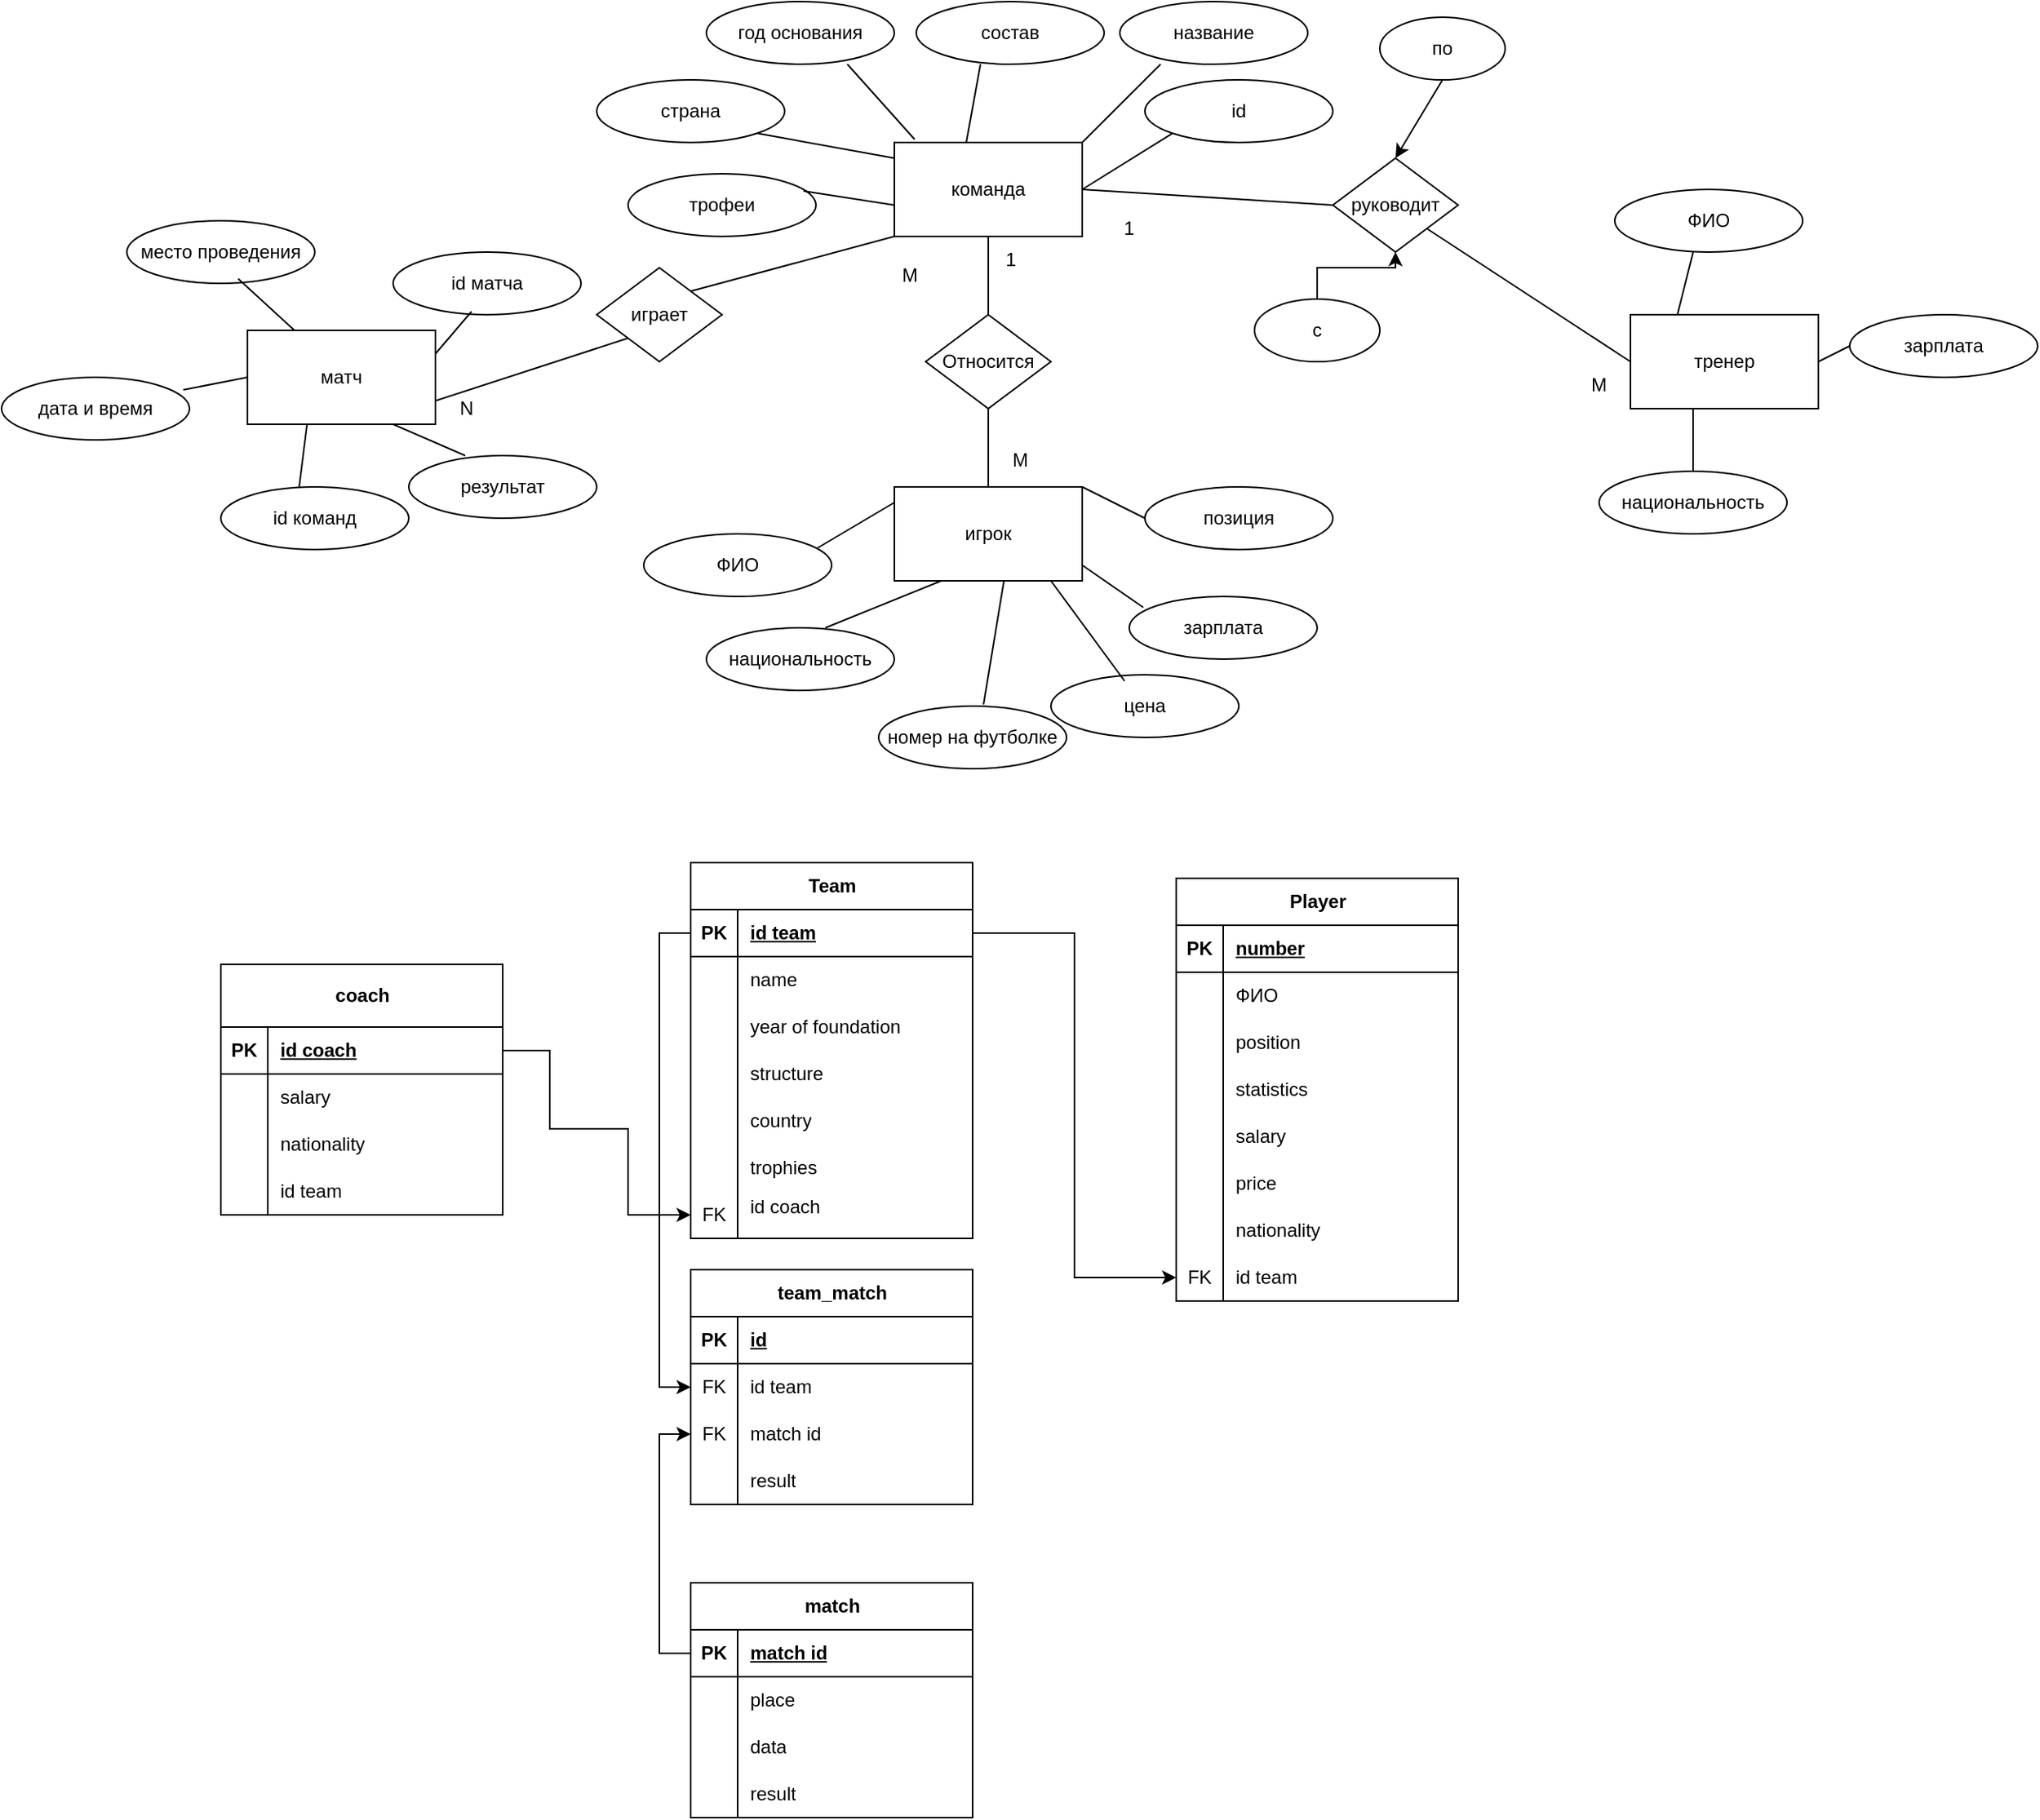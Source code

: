 <mxfile version="28.2.5">
  <diagram name="Страница — 1" id="RpcU45R3sa7CpbI4KHVt">
    <mxGraphModel dx="2550" dy="995" grid="1" gridSize="10" guides="1" tooltips="1" connect="1" arrows="1" fold="1" page="1" pageScale="1" pageWidth="827" pageHeight="1169" math="0" shadow="0">
      <root>
        <mxCell id="0" />
        <mxCell id="1" parent="0" />
        <mxCell id="_udomX1yUHnwnR1fSbX4-1" value="команда" style="rounded=0;whiteSpace=wrap;html=1;" vertex="1" parent="1">
          <mxGeometry x="-170" y="270" width="120" height="60" as="geometry" />
        </mxCell>
        <mxCell id="_udomX1yUHnwnR1fSbX4-2" value="игрок" style="rounded=0;whiteSpace=wrap;html=1;" vertex="1" parent="1">
          <mxGeometry x="-170" y="490" width="120" height="60" as="geometry" />
        </mxCell>
        <mxCell id="_udomX1yUHnwnR1fSbX4-3" value="тренер" style="rounded=0;whiteSpace=wrap;html=1;" vertex="1" parent="1">
          <mxGeometry x="300" y="380" width="120" height="60" as="geometry" />
        </mxCell>
        <mxCell id="_udomX1yUHnwnR1fSbX4-4" value="год основания" style="ellipse;whiteSpace=wrap;html=1;" vertex="1" parent="1">
          <mxGeometry x="-290" y="180" width="120" height="40" as="geometry" />
        </mxCell>
        <mxCell id="_udomX1yUHnwnR1fSbX4-5" value="состав" style="ellipse;whiteSpace=wrap;html=1;" vertex="1" parent="1">
          <mxGeometry x="-156" y="180" width="120" height="40" as="geometry" />
        </mxCell>
        <mxCell id="_udomX1yUHnwnR1fSbX4-6" value="страна" style="ellipse;whiteSpace=wrap;html=1;" vertex="1" parent="1">
          <mxGeometry x="-360" y="230" width="120" height="40" as="geometry" />
        </mxCell>
        <mxCell id="_udomX1yUHnwnR1fSbX4-7" value="название" style="ellipse;whiteSpace=wrap;html=1;" vertex="1" parent="1">
          <mxGeometry x="-26" y="180" width="120" height="40" as="geometry" />
        </mxCell>
        <mxCell id="_udomX1yUHnwnR1fSbX4-9" value="ФИО" style="ellipse;whiteSpace=wrap;html=1;" vertex="1" parent="1">
          <mxGeometry x="-330" y="520" width="120" height="40" as="geometry" />
        </mxCell>
        <mxCell id="_udomX1yUHnwnR1fSbX4-15" value="ФИО" style="ellipse;whiteSpace=wrap;html=1;" vertex="1" parent="1">
          <mxGeometry x="290" y="300" width="120" height="40" as="geometry" />
        </mxCell>
        <mxCell id="_udomX1yUHnwnR1fSbX4-17" value="id" style="ellipse;whiteSpace=wrap;html=1;" vertex="1" parent="1">
          <mxGeometry x="-10" y="230" width="120" height="40" as="geometry" />
        </mxCell>
        <mxCell id="_udomX1yUHnwnR1fSbX4-18" value="цена" style="ellipse;whiteSpace=wrap;html=1;" vertex="1" parent="1">
          <mxGeometry x="-70" y="610" width="120" height="40" as="geometry" />
        </mxCell>
        <mxCell id="_udomX1yUHnwnR1fSbX4-20" value="трофеи" style="ellipse;whiteSpace=wrap;html=1;" vertex="1" parent="1">
          <mxGeometry x="-340" y="290" width="120" height="40" as="geometry" />
        </mxCell>
        <mxCell id="_udomX1yUHnwnR1fSbX4-22" value="зарплата" style="ellipse;whiteSpace=wrap;html=1;" vertex="1" parent="1">
          <mxGeometry x="-20" y="560" width="120" height="40" as="geometry" />
        </mxCell>
        <mxCell id="_udomX1yUHnwnR1fSbX4-23" value="зарплата" style="ellipse;whiteSpace=wrap;html=1;" vertex="1" parent="1">
          <mxGeometry x="440" y="380" width="120" height="40" as="geometry" />
        </mxCell>
        <mxCell id="_udomX1yUHnwnR1fSbX4-25" value="" style="endArrow=none;html=1;rounded=0;exitX=0.933;exitY=0.275;exitDx=0;exitDy=0;exitPerimeter=0;" edge="1" parent="1" source="_udomX1yUHnwnR1fSbX4-20">
          <mxGeometry width="50" height="50" relative="1" as="geometry">
            <mxPoint x="-220" y="360" as="sourcePoint" />
            <mxPoint x="-170" y="310" as="targetPoint" />
          </mxGeometry>
        </mxCell>
        <mxCell id="_udomX1yUHnwnR1fSbX4-26" value="" style="endArrow=none;html=1;rounded=0;exitX=1;exitY=1;exitDx=0;exitDy=0;" edge="1" parent="1" source="_udomX1yUHnwnR1fSbX4-6">
          <mxGeometry width="50" height="50" relative="1" as="geometry">
            <mxPoint x="-220" y="330" as="sourcePoint" />
            <mxPoint x="-170" y="280" as="targetPoint" />
          </mxGeometry>
        </mxCell>
        <mxCell id="_udomX1yUHnwnR1fSbX4-27" value="" style="endArrow=none;html=1;rounded=0;exitX=0.108;exitY=-0.033;exitDx=0;exitDy=0;exitPerimeter=0;" edge="1" parent="1" source="_udomX1yUHnwnR1fSbX4-1">
          <mxGeometry width="50" height="50" relative="1" as="geometry">
            <mxPoint x="-250" y="270" as="sourcePoint" />
            <mxPoint x="-200" y="220" as="targetPoint" />
          </mxGeometry>
        </mxCell>
        <mxCell id="_udomX1yUHnwnR1fSbX4-28" value="" style="endArrow=none;html=1;rounded=0;exitX=0.383;exitY=0;exitDx=0;exitDy=0;exitPerimeter=0;" edge="1" parent="1" source="_udomX1yUHnwnR1fSbX4-1">
          <mxGeometry width="50" height="50" relative="1" as="geometry">
            <mxPoint x="-165" y="270" as="sourcePoint" />
            <mxPoint x="-115" y="220" as="targetPoint" />
          </mxGeometry>
        </mxCell>
        <mxCell id="_udomX1yUHnwnR1fSbX4-29" value="" style="endArrow=none;html=1;rounded=0;entryX=0.217;entryY=1;entryDx=0;entryDy=0;entryPerimeter=0;" edge="1" parent="1" target="_udomX1yUHnwnR1fSbX4-7">
          <mxGeometry width="50" height="50" relative="1" as="geometry">
            <mxPoint x="-50" y="270" as="sourcePoint" />
            <mxPoint x="-8.96" y="221" as="targetPoint" />
          </mxGeometry>
        </mxCell>
        <mxCell id="_udomX1yUHnwnR1fSbX4-30" value="" style="endArrow=none;html=1;rounded=0;exitX=1;exitY=0.5;exitDx=0;exitDy=0;entryX=0;entryY=1;entryDx=0;entryDy=0;" edge="1" parent="1" source="_udomX1yUHnwnR1fSbX4-1" target="_udomX1yUHnwnR1fSbX4-17">
          <mxGeometry width="50" height="50" relative="1" as="geometry">
            <mxPoint x="-20" y="325" as="sourcePoint" />
            <mxPoint x="30" y="275" as="targetPoint" />
          </mxGeometry>
        </mxCell>
        <mxCell id="_udomX1yUHnwnR1fSbX4-32" value="Относится" style="rhombus;whiteSpace=wrap;html=1;" vertex="1" parent="1">
          <mxGeometry x="-150" y="380" width="80" height="60" as="geometry" />
        </mxCell>
        <mxCell id="_udomX1yUHnwnR1fSbX4-33" value="" style="endArrow=none;html=1;rounded=0;entryX=0.5;entryY=1;entryDx=0;entryDy=0;exitX=0.5;exitY=0;exitDx=0;exitDy=0;" edge="1" parent="1" source="_udomX1yUHnwnR1fSbX4-2" target="_udomX1yUHnwnR1fSbX4-32">
          <mxGeometry width="50" height="50" relative="1" as="geometry">
            <mxPoint x="-150" y="500" as="sourcePoint" />
            <mxPoint x="-100" y="450" as="targetPoint" />
          </mxGeometry>
        </mxCell>
        <mxCell id="_udomX1yUHnwnR1fSbX4-34" value="" style="endArrow=none;html=1;rounded=0;exitX=0.5;exitY=0;exitDx=0;exitDy=0;entryX=0.5;entryY=1;entryDx=0;entryDy=0;" edge="1" parent="1" source="_udomX1yUHnwnR1fSbX4-32" target="_udomX1yUHnwnR1fSbX4-1">
          <mxGeometry width="50" height="50" relative="1" as="geometry">
            <mxPoint x="-150" y="380" as="sourcePoint" />
            <mxPoint x="-100" y="330" as="targetPoint" />
          </mxGeometry>
        </mxCell>
        <mxCell id="_udomX1yUHnwnR1fSbX4-35" value="" style="endArrow=none;html=1;rounded=0;exitX=1;exitY=0;exitDx=0;exitDy=0;entryX=0;entryY=0.5;entryDx=0;entryDy=0;" edge="1" parent="1" source="_udomX1yUHnwnR1fSbX4-2" target="WnXqNh1kkMshPcRodjIi-2">
          <mxGeometry width="50" height="50" relative="1" as="geometry">
            <mxPoint x="-50" y="510" as="sourcePoint" />
            <mxPoint x="-3.96" y="476" as="targetPoint" />
          </mxGeometry>
        </mxCell>
        <mxCell id="_udomX1yUHnwnR1fSbX4-36" value="" style="endArrow=none;html=1;rounded=0;exitX=0.075;exitY=0.175;exitDx=0;exitDy=0;exitPerimeter=0;" edge="1" parent="1" source="_udomX1yUHnwnR1fSbX4-22">
          <mxGeometry width="50" height="50" relative="1" as="geometry">
            <mxPoint x="-100" y="590" as="sourcePoint" />
            <mxPoint x="-50" y="540" as="targetPoint" />
          </mxGeometry>
        </mxCell>
        <mxCell id="_udomX1yUHnwnR1fSbX4-37" value="национальность" style="ellipse;whiteSpace=wrap;html=1;" vertex="1" parent="1">
          <mxGeometry x="-290" y="580" width="120" height="40" as="geometry" />
        </mxCell>
        <mxCell id="_udomX1yUHnwnR1fSbX4-38" value="национальность" style="ellipse;whiteSpace=wrap;html=1;" vertex="1" parent="1">
          <mxGeometry x="280" y="480" width="120" height="40" as="geometry" />
        </mxCell>
        <mxCell id="_udomX1yUHnwnR1fSbX4-39" value="" style="endArrow=none;html=1;rounded=0;exitX=0.392;exitY=0.1;exitDx=0;exitDy=0;exitPerimeter=0;" edge="1" parent="1" source="_udomX1yUHnwnR1fSbX4-18">
          <mxGeometry width="50" height="50" relative="1" as="geometry">
            <mxPoint x="-120" y="600" as="sourcePoint" />
            <mxPoint x="-70" y="550" as="targetPoint" />
          </mxGeometry>
        </mxCell>
        <mxCell id="_udomX1yUHnwnR1fSbX4-40" value="" style="endArrow=none;html=1;rounded=0;exitX=0.25;exitY=1;exitDx=0;exitDy=0;entryX=0.633;entryY=0;entryDx=0;entryDy=0;entryPerimeter=0;" edge="1" parent="1" source="_udomX1yUHnwnR1fSbX4-2" target="_udomX1yUHnwnR1fSbX4-37">
          <mxGeometry width="50" height="50" relative="1" as="geometry">
            <mxPoint x="70" y="600" as="sourcePoint" />
            <mxPoint x="-100" y="570" as="targetPoint" />
          </mxGeometry>
        </mxCell>
        <mxCell id="_udomX1yUHnwnR1fSbX4-42" value="" style="endArrow=none;html=1;rounded=0;exitX=0.925;exitY=0.225;exitDx=0;exitDy=0;exitPerimeter=0;" edge="1" parent="1" source="_udomX1yUHnwnR1fSbX4-9">
          <mxGeometry width="50" height="50" relative="1" as="geometry">
            <mxPoint x="-220" y="550" as="sourcePoint" />
            <mxPoint x="-170" y="500" as="targetPoint" />
          </mxGeometry>
        </mxCell>
        <mxCell id="_udomX1yUHnwnR1fSbX4-44" value="руководит" style="rhombus;whiteSpace=wrap;html=1;" vertex="1" parent="1">
          <mxGeometry x="110" y="280" width="80" height="60" as="geometry" />
        </mxCell>
        <mxCell id="_udomX1yUHnwnR1fSbX4-45" style="edgeStyle=orthogonalEdgeStyle;rounded=0;orthogonalLoop=1;jettySize=auto;html=1;exitX=0.5;exitY=1;exitDx=0;exitDy=0;" edge="1" parent="1" source="_udomX1yUHnwnR1fSbX4-44" target="_udomX1yUHnwnR1fSbX4-44">
          <mxGeometry relative="1" as="geometry" />
        </mxCell>
        <mxCell id="_udomX1yUHnwnR1fSbX4-46" value="" style="endArrow=none;html=1;rounded=0;entryX=0;entryY=0.5;entryDx=0;entryDy=0;" edge="1" parent="1" target="_udomX1yUHnwnR1fSbX4-44">
          <mxGeometry width="50" height="50" relative="1" as="geometry">
            <mxPoint x="-50" y="300" as="sourcePoint" />
            <mxPoint x="90" y="300" as="targetPoint" />
          </mxGeometry>
        </mxCell>
        <mxCell id="_udomX1yUHnwnR1fSbX4-47" value="" style="endArrow=none;html=1;rounded=0;entryX=0;entryY=0.5;entryDx=0;entryDy=0;exitX=1;exitY=1;exitDx=0;exitDy=0;" edge="1" parent="1" target="_udomX1yUHnwnR1fSbX4-3" source="_udomX1yUHnwnR1fSbX4-44">
          <mxGeometry width="50" height="50" relative="1" as="geometry">
            <mxPoint x="174" y="300" as="sourcePoint" />
            <mxPoint x="224" y="250" as="targetPoint" />
          </mxGeometry>
        </mxCell>
        <mxCell id="_udomX1yUHnwnR1fSbX4-48" value="" style="endArrow=none;html=1;rounded=0;exitX=0.25;exitY=0;exitDx=0;exitDy=0;entryX=0.417;entryY=1;entryDx=0;entryDy=0;entryPerimeter=0;" edge="1" parent="1" source="_udomX1yUHnwnR1fSbX4-3" target="_udomX1yUHnwnR1fSbX4-15">
          <mxGeometry width="50" height="50" relative="1" as="geometry">
            <mxPoint x="244" y="390" as="sourcePoint" />
            <mxPoint x="294" y="340" as="targetPoint" />
          </mxGeometry>
        </mxCell>
        <mxCell id="_udomX1yUHnwnR1fSbX4-50" value="" style="endArrow=none;html=1;rounded=0;exitX=1;exitY=0.5;exitDx=0;exitDy=0;" edge="1" parent="1" source="_udomX1yUHnwnR1fSbX4-3">
          <mxGeometry width="50" height="50" relative="1" as="geometry">
            <mxPoint x="390" y="450" as="sourcePoint" />
            <mxPoint x="440" y="400" as="targetPoint" />
          </mxGeometry>
        </mxCell>
        <mxCell id="_udomX1yUHnwnR1fSbX4-51" value="" style="endArrow=none;html=1;rounded=0;exitX=0.5;exitY=0;exitDx=0;exitDy=0;" edge="1" parent="1" source="_udomX1yUHnwnR1fSbX4-38">
          <mxGeometry width="50" height="50" relative="1" as="geometry">
            <mxPoint x="290" y="490" as="sourcePoint" />
            <mxPoint x="340" y="440" as="targetPoint" />
          </mxGeometry>
        </mxCell>
        <mxCell id="_udomX1yUHnwnR1fSbX4-53" value="номер на футболке" style="ellipse;whiteSpace=wrap;html=1;" vertex="1" parent="1">
          <mxGeometry x="-180" y="630" width="120" height="40" as="geometry" />
        </mxCell>
        <mxCell id="_udomX1yUHnwnR1fSbX4-54" value="" style="endArrow=none;html=1;rounded=0;exitX=0.558;exitY=-0.025;exitDx=0;exitDy=0;exitPerimeter=0;" edge="1" parent="1" source="_udomX1yUHnwnR1fSbX4-53">
          <mxGeometry width="50" height="50" relative="1" as="geometry">
            <mxPoint x="-150" y="600" as="sourcePoint" />
            <mxPoint x="-100" y="550" as="targetPoint" />
          </mxGeometry>
        </mxCell>
        <mxCell id="_udomX1yUHnwnR1fSbX4-62" value="матч" style="rounded=0;whiteSpace=wrap;html=1;" vertex="1" parent="1">
          <mxGeometry x="-583" y="390" width="120" height="60" as="geometry" />
        </mxCell>
        <mxCell id="_udomX1yUHnwnR1fSbX4-64" value="результат" style="ellipse;whiteSpace=wrap;html=1;" vertex="1" parent="1">
          <mxGeometry x="-480" y="470" width="120" height="40" as="geometry" />
        </mxCell>
        <mxCell id="_udomX1yUHnwnR1fSbX4-65" value="дата и время" style="ellipse;whiteSpace=wrap;html=1;" vertex="1" parent="1">
          <mxGeometry x="-740" y="420" width="120" height="40" as="geometry" />
        </mxCell>
        <mxCell id="_udomX1yUHnwnR1fSbX4-66" value="место проведения" style="ellipse;whiteSpace=wrap;html=1;" vertex="1" parent="1">
          <mxGeometry x="-660" y="320" width="120" height="40" as="geometry" />
        </mxCell>
        <mxCell id="_udomX1yUHnwnR1fSbX4-67" value="id матча" style="ellipse;whiteSpace=wrap;html=1;" vertex="1" parent="1">
          <mxGeometry x="-490" y="340" width="120" height="40" as="geometry" />
        </mxCell>
        <mxCell id="_udomX1yUHnwnR1fSbX4-76" value="id команд" style="ellipse;whiteSpace=wrap;html=1;" vertex="1" parent="1">
          <mxGeometry x="-600" y="490" width="120" height="40" as="geometry" />
        </mxCell>
        <mxCell id="_udomX1yUHnwnR1fSbX4-77" value="" style="endArrow=none;html=1;rounded=0;entryX=0;entryY=1;entryDx=0;entryDy=0;exitX=1;exitY=0;exitDx=0;exitDy=0;" edge="1" parent="1" source="_udomX1yUHnwnR1fSbX4-89" target="_udomX1yUHnwnR1fSbX4-1">
          <mxGeometry width="50" height="50" relative="1" as="geometry">
            <mxPoint x="-360" y="520" as="sourcePoint" />
            <mxPoint x="-170" y="520" as="targetPoint" />
          </mxGeometry>
        </mxCell>
        <mxCell id="_udomX1yUHnwnR1fSbX4-78" value="" style="endArrow=none;html=1;rounded=0;exitX=0.417;exitY=0;exitDx=0;exitDy=0;exitPerimeter=0;entryX=0.317;entryY=1;entryDx=0;entryDy=0;entryPerimeter=0;" edge="1" parent="1" source="_udomX1yUHnwnR1fSbX4-76" target="_udomX1yUHnwnR1fSbX4-62">
          <mxGeometry width="50" height="50" relative="1" as="geometry">
            <mxPoint x="-548" y="500" as="sourcePoint" />
            <mxPoint x="-498" y="450" as="targetPoint" />
          </mxGeometry>
        </mxCell>
        <mxCell id="_udomX1yUHnwnR1fSbX4-80" value="" style="endArrow=none;html=1;rounded=0;exitX=0.967;exitY=0.2;exitDx=0;exitDy=0;exitPerimeter=0;" edge="1" parent="1" source="_udomX1yUHnwnR1fSbX4-65">
          <mxGeometry width="50" height="50" relative="1" as="geometry">
            <mxPoint x="-633" y="470" as="sourcePoint" />
            <mxPoint x="-583" y="420" as="targetPoint" />
          </mxGeometry>
        </mxCell>
        <mxCell id="_udomX1yUHnwnR1fSbX4-81" value="" style="endArrow=none;html=1;rounded=0;entryX=0.592;entryY=0.925;entryDx=0;entryDy=0;entryPerimeter=0;exitX=0.25;exitY=0;exitDx=0;exitDy=0;" edge="1" parent="1" source="_udomX1yUHnwnR1fSbX4-62" target="_udomX1yUHnwnR1fSbX4-66">
          <mxGeometry width="50" height="50" relative="1" as="geometry">
            <mxPoint x="-530" y="590" as="sourcePoint" />
            <mxPoint x="-480" y="540" as="targetPoint" />
          </mxGeometry>
        </mxCell>
        <mxCell id="_udomX1yUHnwnR1fSbX4-82" value="" style="endArrow=none;html=1;rounded=0;exitX=1;exitY=0.25;exitDx=0;exitDy=0;entryX=0.417;entryY=0.95;entryDx=0;entryDy=0;entryPerimeter=0;" edge="1" parent="1" source="_udomX1yUHnwnR1fSbX4-62" target="_udomX1yUHnwnR1fSbX4-67">
          <mxGeometry width="50" height="50" relative="1" as="geometry">
            <mxPoint x="-483" y="445" as="sourcePoint" />
            <mxPoint x="-433" y="395" as="targetPoint" />
          </mxGeometry>
        </mxCell>
        <mxCell id="_udomX1yUHnwnR1fSbX4-89" value="играет" style="rhombus;whiteSpace=wrap;html=1;" vertex="1" parent="1">
          <mxGeometry x="-360" y="350" width="80" height="60" as="geometry" />
        </mxCell>
        <mxCell id="_udomX1yUHnwnR1fSbX4-90" value="" style="endArrow=none;html=1;rounded=0;exitX=1;exitY=0.75;exitDx=0;exitDy=0;entryX=0;entryY=1;entryDx=0;entryDy=0;" edge="1" parent="1" source="_udomX1yUHnwnR1fSbX4-62" target="_udomX1yUHnwnR1fSbX4-89">
          <mxGeometry width="50" height="50" relative="1" as="geometry">
            <mxPoint x="-490" y="570" as="sourcePoint" />
            <mxPoint x="-440" y="520" as="targetPoint" />
          </mxGeometry>
        </mxCell>
        <mxCell id="fhClTe-ZCQQ81u3gvwPT-5" style="edgeStyle=orthogonalEdgeStyle;rounded=0;orthogonalLoop=1;jettySize=auto;html=1;exitX=0.5;exitY=0;exitDx=0;exitDy=0;entryX=0.5;entryY=1;entryDx=0;entryDy=0;" edge="1" parent="1" source="WnXqNh1kkMshPcRodjIi-5" target="_udomX1yUHnwnR1fSbX4-44">
          <mxGeometry relative="1" as="geometry">
            <mxPoint x="134" y="350" as="sourcePoint" />
          </mxGeometry>
        </mxCell>
        <mxCell id="fhClTe-ZCQQ81u3gvwPT-4" style="rounded=0;orthogonalLoop=1;jettySize=auto;html=1;exitX=0.5;exitY=1;exitDx=0;exitDy=0;entryX=0.5;entryY=0;entryDx=0;entryDy=0;" edge="1" parent="1" source="fhClTe-ZCQQ81u3gvwPT-2" target="_udomX1yUHnwnR1fSbX4-44">
          <mxGeometry relative="1" as="geometry" />
        </mxCell>
        <mxCell id="fhClTe-ZCQQ81u3gvwPT-2" value="по" style="ellipse;whiteSpace=wrap;html=1;" vertex="1" parent="1">
          <mxGeometry x="140" y="190" width="80" height="40" as="geometry" />
        </mxCell>
        <mxCell id="WnXqNh1kkMshPcRodjIi-1" value="" style="endArrow=none;html=1;rounded=0;exitX=0.3;exitY=0;exitDx=0;exitDy=0;exitPerimeter=0;" edge="1" parent="1" source="_udomX1yUHnwnR1fSbX4-64">
          <mxGeometry width="50" height="50" relative="1" as="geometry">
            <mxPoint x="-540" y="500" as="sourcePoint" />
            <mxPoint x="-490" y="450" as="targetPoint" />
          </mxGeometry>
        </mxCell>
        <mxCell id="WnXqNh1kkMshPcRodjIi-2" value="позиция" style="ellipse;whiteSpace=wrap;html=1;" vertex="1" parent="1">
          <mxGeometry x="-10" y="490" width="120" height="40" as="geometry" />
        </mxCell>
        <mxCell id="WnXqNh1kkMshPcRodjIi-5" value="с" style="ellipse;whiteSpace=wrap;html=1;" vertex="1" parent="1">
          <mxGeometry x="60" y="370" width="80" height="40" as="geometry" />
        </mxCell>
        <mxCell id="4ooP7giDrAv-61Y1-EYD-1" value="Team" style="shape=table;startSize=30;container=1;collapsible=1;childLayout=tableLayout;fixedRows=1;rowLines=0;fontStyle=1;align=center;resizeLast=1;html=1;miterlimit=5;" vertex="1" parent="1">
          <mxGeometry x="-300" y="730" width="180" height="240" as="geometry">
            <mxRectangle x="350" y="170" width="70" height="30" as="alternateBounds" />
          </mxGeometry>
        </mxCell>
        <mxCell id="4ooP7giDrAv-61Y1-EYD-2" value="" style="shape=tableRow;horizontal=0;startSize=0;swimlaneHead=0;swimlaneBody=0;fillColor=none;collapsible=0;dropTarget=0;points=[[0,0.5],[1,0.5]];portConstraint=eastwest;top=0;left=0;right=0;bottom=1;" vertex="1" parent="4ooP7giDrAv-61Y1-EYD-1">
          <mxGeometry y="30" width="180" height="30" as="geometry" />
        </mxCell>
        <mxCell id="4ooP7giDrAv-61Y1-EYD-3" value="PK" style="shape=partialRectangle;connectable=0;fillColor=none;top=0;left=0;bottom=0;right=0;fontStyle=1;overflow=hidden;whiteSpace=wrap;html=1;" vertex="1" parent="4ooP7giDrAv-61Y1-EYD-2">
          <mxGeometry width="30" height="30" as="geometry">
            <mxRectangle width="30" height="30" as="alternateBounds" />
          </mxGeometry>
        </mxCell>
        <mxCell id="4ooP7giDrAv-61Y1-EYD-4" value="id team" style="shape=partialRectangle;connectable=0;fillColor=none;top=0;left=0;bottom=0;right=0;align=left;spacingLeft=6;fontStyle=5;overflow=hidden;whiteSpace=wrap;html=1;" vertex="1" parent="4ooP7giDrAv-61Y1-EYD-2">
          <mxGeometry x="30" width="150" height="30" as="geometry">
            <mxRectangle width="150" height="30" as="alternateBounds" />
          </mxGeometry>
        </mxCell>
        <mxCell id="4ooP7giDrAv-61Y1-EYD-5" value="" style="shape=tableRow;horizontal=0;startSize=0;swimlaneHead=0;swimlaneBody=0;fillColor=none;collapsible=0;dropTarget=0;points=[[0,0.5],[1,0.5]];portConstraint=eastwest;top=0;left=0;right=0;bottom=0;" vertex="1" parent="4ooP7giDrAv-61Y1-EYD-1">
          <mxGeometry y="60" width="180" height="30" as="geometry" />
        </mxCell>
        <mxCell id="4ooP7giDrAv-61Y1-EYD-6" value="" style="shape=partialRectangle;connectable=0;fillColor=none;top=0;left=0;bottom=0;right=0;editable=1;overflow=hidden;whiteSpace=wrap;html=1;" vertex="1" parent="4ooP7giDrAv-61Y1-EYD-5">
          <mxGeometry width="30" height="30" as="geometry">
            <mxRectangle width="30" height="30" as="alternateBounds" />
          </mxGeometry>
        </mxCell>
        <mxCell id="4ooP7giDrAv-61Y1-EYD-7" value="name" style="shape=partialRectangle;connectable=0;fillColor=none;top=0;left=0;bottom=0;right=0;align=left;spacingLeft=6;overflow=hidden;whiteSpace=wrap;html=1;" vertex="1" parent="4ooP7giDrAv-61Y1-EYD-5">
          <mxGeometry x="30" width="150" height="30" as="geometry">
            <mxRectangle width="150" height="30" as="alternateBounds" />
          </mxGeometry>
        </mxCell>
        <mxCell id="4ooP7giDrAv-61Y1-EYD-8" value="" style="shape=tableRow;horizontal=0;startSize=0;swimlaneHead=0;swimlaneBody=0;fillColor=none;collapsible=0;dropTarget=0;points=[[0,0.5],[1,0.5]];portConstraint=eastwest;top=0;left=0;right=0;bottom=0;" vertex="1" parent="4ooP7giDrAv-61Y1-EYD-1">
          <mxGeometry y="90" width="180" height="30" as="geometry" />
        </mxCell>
        <mxCell id="4ooP7giDrAv-61Y1-EYD-9" value="" style="shape=partialRectangle;connectable=0;fillColor=none;top=0;left=0;bottom=0;right=0;editable=1;overflow=hidden;whiteSpace=wrap;html=1;" vertex="1" parent="4ooP7giDrAv-61Y1-EYD-8">
          <mxGeometry width="30" height="30" as="geometry">
            <mxRectangle width="30" height="30" as="alternateBounds" />
          </mxGeometry>
        </mxCell>
        <mxCell id="4ooP7giDrAv-61Y1-EYD-10" value="year of foundation" style="shape=partialRectangle;connectable=0;fillColor=none;top=0;left=0;bottom=0;right=0;align=left;spacingLeft=6;overflow=hidden;whiteSpace=wrap;html=1;" vertex="1" parent="4ooP7giDrAv-61Y1-EYD-8">
          <mxGeometry x="30" width="150" height="30" as="geometry">
            <mxRectangle width="150" height="30" as="alternateBounds" />
          </mxGeometry>
        </mxCell>
        <mxCell id="4ooP7giDrAv-61Y1-EYD-11" style="shape=tableRow;horizontal=0;startSize=0;swimlaneHead=0;swimlaneBody=0;fillColor=none;collapsible=0;dropTarget=0;points=[[0,0.5],[1,0.5]];portConstraint=eastwest;top=0;left=0;right=0;bottom=0;" vertex="1" parent="4ooP7giDrAv-61Y1-EYD-1">
          <mxGeometry y="120" width="180" height="30" as="geometry" />
        </mxCell>
        <mxCell id="4ooP7giDrAv-61Y1-EYD-12" value="&lt;div&gt;&lt;br&gt;&lt;/div&gt;&lt;div&gt;&lt;br&gt;&lt;/div&gt;" style="shape=partialRectangle;connectable=0;fillColor=none;top=0;left=0;bottom=0;right=0;editable=1;overflow=hidden;whiteSpace=wrap;html=1;" vertex="1" parent="4ooP7giDrAv-61Y1-EYD-11">
          <mxGeometry width="30" height="30" as="geometry">
            <mxRectangle width="30" height="30" as="alternateBounds" />
          </mxGeometry>
        </mxCell>
        <mxCell id="4ooP7giDrAv-61Y1-EYD-13" value="structure" style="shape=partialRectangle;connectable=0;fillColor=none;top=0;left=0;bottom=0;right=0;align=left;spacingLeft=6;overflow=hidden;whiteSpace=wrap;html=1;" vertex="1" parent="4ooP7giDrAv-61Y1-EYD-11">
          <mxGeometry x="30" width="150" height="30" as="geometry">
            <mxRectangle width="150" height="30" as="alternateBounds" />
          </mxGeometry>
        </mxCell>
        <mxCell id="4ooP7giDrAv-61Y1-EYD-14" style="shape=tableRow;horizontal=0;startSize=0;swimlaneHead=0;swimlaneBody=0;fillColor=none;collapsible=0;dropTarget=0;points=[[0,0.5],[1,0.5]];portConstraint=eastwest;top=0;left=0;right=0;bottom=0;" vertex="1" parent="4ooP7giDrAv-61Y1-EYD-1">
          <mxGeometry y="150" width="180" height="30" as="geometry" />
        </mxCell>
        <mxCell id="4ooP7giDrAv-61Y1-EYD-15" style="shape=partialRectangle;connectable=0;fillColor=none;top=0;left=0;bottom=0;right=0;editable=1;overflow=hidden;whiteSpace=wrap;html=1;" vertex="1" parent="4ooP7giDrAv-61Y1-EYD-14">
          <mxGeometry width="30" height="30" as="geometry">
            <mxRectangle width="30" height="30" as="alternateBounds" />
          </mxGeometry>
        </mxCell>
        <mxCell id="4ooP7giDrAv-61Y1-EYD-16" value="country" style="shape=partialRectangle;connectable=0;fillColor=none;top=0;left=0;bottom=0;right=0;align=left;spacingLeft=6;overflow=hidden;whiteSpace=wrap;html=1;" vertex="1" parent="4ooP7giDrAv-61Y1-EYD-14">
          <mxGeometry x="30" width="150" height="30" as="geometry">
            <mxRectangle width="150" height="30" as="alternateBounds" />
          </mxGeometry>
        </mxCell>
        <mxCell id="4ooP7giDrAv-61Y1-EYD-17" style="shape=tableRow;horizontal=0;startSize=0;swimlaneHead=0;swimlaneBody=0;fillColor=none;collapsible=0;dropTarget=0;points=[[0,0.5],[1,0.5]];portConstraint=eastwest;top=0;left=0;right=0;bottom=0;" vertex="1" parent="4ooP7giDrAv-61Y1-EYD-1">
          <mxGeometry y="180" width="180" height="30" as="geometry" />
        </mxCell>
        <mxCell id="4ooP7giDrAv-61Y1-EYD-18" style="shape=partialRectangle;connectable=0;fillColor=none;top=0;left=0;bottom=0;right=0;editable=1;overflow=hidden;whiteSpace=wrap;html=1;" vertex="1" parent="4ooP7giDrAv-61Y1-EYD-17">
          <mxGeometry width="30" height="30" as="geometry">
            <mxRectangle width="30" height="30" as="alternateBounds" />
          </mxGeometry>
        </mxCell>
        <mxCell id="4ooP7giDrAv-61Y1-EYD-19" value="trophies" style="shape=partialRectangle;connectable=0;fillColor=none;top=0;left=0;bottom=0;right=0;align=left;spacingLeft=6;overflow=hidden;whiteSpace=wrap;html=1;" vertex="1" parent="4ooP7giDrAv-61Y1-EYD-17">
          <mxGeometry x="30" width="150" height="30" as="geometry">
            <mxRectangle width="150" height="30" as="alternateBounds" />
          </mxGeometry>
        </mxCell>
        <mxCell id="SF67kjxPPZI76-cIm9Vv-52" style="shape=tableRow;horizontal=0;startSize=0;swimlaneHead=0;swimlaneBody=0;fillColor=none;collapsible=0;dropTarget=0;points=[[0,0.5],[1,0.5]];portConstraint=eastwest;top=0;left=0;right=0;bottom=0;" vertex="1" parent="4ooP7giDrAv-61Y1-EYD-1">
          <mxGeometry y="210" width="180" height="30" as="geometry" />
        </mxCell>
        <mxCell id="SF67kjxPPZI76-cIm9Vv-53" value="FK" style="shape=partialRectangle;connectable=0;fillColor=none;top=0;left=0;bottom=0;right=0;editable=1;overflow=hidden;whiteSpace=wrap;html=1;" vertex="1" parent="SF67kjxPPZI76-cIm9Vv-52">
          <mxGeometry width="30" height="30" as="geometry">
            <mxRectangle width="30" height="30" as="alternateBounds" />
          </mxGeometry>
        </mxCell>
        <mxCell id="SF67kjxPPZI76-cIm9Vv-54" value="id coach&lt;div&gt;&lt;br&gt;&lt;/div&gt;" style="shape=partialRectangle;connectable=0;fillColor=none;top=0;left=0;bottom=0;right=0;align=left;spacingLeft=6;overflow=hidden;whiteSpace=wrap;html=1;" vertex="1" parent="SF67kjxPPZI76-cIm9Vv-52">
          <mxGeometry x="30" width="150" height="30" as="geometry">
            <mxRectangle width="150" height="30" as="alternateBounds" />
          </mxGeometry>
        </mxCell>
        <mxCell id="4ooP7giDrAv-61Y1-EYD-20" value="Player" style="shape=table;startSize=30;container=1;collapsible=1;childLayout=tableLayout;fixedRows=1;rowLines=0;fontStyle=1;align=center;resizeLast=1;html=1;" vertex="1" parent="1">
          <mxGeometry x="10" y="740" width="180" height="270" as="geometry" />
        </mxCell>
        <mxCell id="4ooP7giDrAv-61Y1-EYD-21" value="" style="shape=tableRow;horizontal=0;startSize=0;swimlaneHead=0;swimlaneBody=0;fillColor=none;collapsible=0;dropTarget=0;points=[[0,0.5],[1,0.5]];portConstraint=eastwest;top=0;left=0;right=0;bottom=1;" vertex="1" parent="4ooP7giDrAv-61Y1-EYD-20">
          <mxGeometry y="30" width="180" height="30" as="geometry" />
        </mxCell>
        <mxCell id="4ooP7giDrAv-61Y1-EYD-22" value="PK" style="shape=partialRectangle;connectable=0;fillColor=none;top=0;left=0;bottom=0;right=0;fontStyle=1;overflow=hidden;whiteSpace=wrap;html=1;" vertex="1" parent="4ooP7giDrAv-61Y1-EYD-21">
          <mxGeometry width="30" height="30" as="geometry">
            <mxRectangle width="30" height="30" as="alternateBounds" />
          </mxGeometry>
        </mxCell>
        <mxCell id="4ooP7giDrAv-61Y1-EYD-23" value="number" style="shape=partialRectangle;connectable=0;fillColor=none;top=0;left=0;bottom=0;right=0;align=left;spacingLeft=6;fontStyle=5;overflow=hidden;whiteSpace=wrap;html=1;" vertex="1" parent="4ooP7giDrAv-61Y1-EYD-21">
          <mxGeometry x="30" width="150" height="30" as="geometry">
            <mxRectangle width="150" height="30" as="alternateBounds" />
          </mxGeometry>
        </mxCell>
        <mxCell id="4ooP7giDrAv-61Y1-EYD-24" value="" style="shape=tableRow;horizontal=0;startSize=0;swimlaneHead=0;swimlaneBody=0;fillColor=none;collapsible=0;dropTarget=0;points=[[0,0.5],[1,0.5]];portConstraint=eastwest;top=0;left=0;right=0;bottom=0;" vertex="1" parent="4ooP7giDrAv-61Y1-EYD-20">
          <mxGeometry y="60" width="180" height="30" as="geometry" />
        </mxCell>
        <mxCell id="4ooP7giDrAv-61Y1-EYD-25" value="" style="shape=partialRectangle;connectable=0;fillColor=none;top=0;left=0;bottom=0;right=0;editable=1;overflow=hidden;whiteSpace=wrap;html=1;" vertex="1" parent="4ooP7giDrAv-61Y1-EYD-24">
          <mxGeometry width="30" height="30" as="geometry">
            <mxRectangle width="30" height="30" as="alternateBounds" />
          </mxGeometry>
        </mxCell>
        <mxCell id="4ooP7giDrAv-61Y1-EYD-26" value="ФИО" style="shape=partialRectangle;connectable=0;fillColor=none;top=0;left=0;bottom=0;right=0;align=left;spacingLeft=6;overflow=hidden;whiteSpace=wrap;html=1;" vertex="1" parent="4ooP7giDrAv-61Y1-EYD-24">
          <mxGeometry x="30" width="150" height="30" as="geometry">
            <mxRectangle width="150" height="30" as="alternateBounds" />
          </mxGeometry>
        </mxCell>
        <mxCell id="4ooP7giDrAv-61Y1-EYD-27" value="" style="shape=tableRow;horizontal=0;startSize=0;swimlaneHead=0;swimlaneBody=0;fillColor=none;collapsible=0;dropTarget=0;points=[[0,0.5],[1,0.5]];portConstraint=eastwest;top=0;left=0;right=0;bottom=0;" vertex="1" parent="4ooP7giDrAv-61Y1-EYD-20">
          <mxGeometry y="90" width="180" height="30" as="geometry" />
        </mxCell>
        <mxCell id="4ooP7giDrAv-61Y1-EYD-28" value="" style="shape=partialRectangle;connectable=0;fillColor=none;top=0;left=0;bottom=0;right=0;editable=1;overflow=hidden;whiteSpace=wrap;html=1;" vertex="1" parent="4ooP7giDrAv-61Y1-EYD-27">
          <mxGeometry width="30" height="30" as="geometry">
            <mxRectangle width="30" height="30" as="alternateBounds" />
          </mxGeometry>
        </mxCell>
        <mxCell id="4ooP7giDrAv-61Y1-EYD-29" value="position" style="shape=partialRectangle;connectable=0;fillColor=none;top=0;left=0;bottom=0;right=0;align=left;spacingLeft=6;overflow=hidden;whiteSpace=wrap;html=1;" vertex="1" parent="4ooP7giDrAv-61Y1-EYD-27">
          <mxGeometry x="30" width="150" height="30" as="geometry">
            <mxRectangle width="150" height="30" as="alternateBounds" />
          </mxGeometry>
        </mxCell>
        <mxCell id="4ooP7giDrAv-61Y1-EYD-30" value="" style="shape=tableRow;horizontal=0;startSize=0;swimlaneHead=0;swimlaneBody=0;fillColor=none;collapsible=0;dropTarget=0;points=[[0,0.5],[1,0.5]];portConstraint=eastwest;top=0;left=0;right=0;bottom=0;" vertex="1" parent="4ooP7giDrAv-61Y1-EYD-20">
          <mxGeometry y="120" width="180" height="30" as="geometry" />
        </mxCell>
        <mxCell id="4ooP7giDrAv-61Y1-EYD-31" value="" style="shape=partialRectangle;connectable=0;fillColor=none;top=0;left=0;bottom=0;right=0;editable=1;overflow=hidden;whiteSpace=wrap;html=1;" vertex="1" parent="4ooP7giDrAv-61Y1-EYD-30">
          <mxGeometry width="30" height="30" as="geometry">
            <mxRectangle width="30" height="30" as="alternateBounds" />
          </mxGeometry>
        </mxCell>
        <mxCell id="4ooP7giDrAv-61Y1-EYD-32" value="statistics" style="shape=partialRectangle;connectable=0;fillColor=none;top=0;left=0;bottom=0;right=0;align=left;spacingLeft=6;overflow=hidden;whiteSpace=wrap;html=1;" vertex="1" parent="4ooP7giDrAv-61Y1-EYD-30">
          <mxGeometry x="30" width="150" height="30" as="geometry">
            <mxRectangle width="150" height="30" as="alternateBounds" />
          </mxGeometry>
        </mxCell>
        <mxCell id="4ooP7giDrAv-61Y1-EYD-33" style="shape=tableRow;horizontal=0;startSize=0;swimlaneHead=0;swimlaneBody=0;fillColor=none;collapsible=0;dropTarget=0;points=[[0,0.5],[1,0.5]];portConstraint=eastwest;top=0;left=0;right=0;bottom=0;" vertex="1" parent="4ooP7giDrAv-61Y1-EYD-20">
          <mxGeometry y="150" width="180" height="30" as="geometry" />
        </mxCell>
        <mxCell id="4ooP7giDrAv-61Y1-EYD-34" style="shape=partialRectangle;connectable=0;fillColor=none;top=0;left=0;bottom=0;right=0;editable=1;overflow=hidden;whiteSpace=wrap;html=1;" vertex="1" parent="4ooP7giDrAv-61Y1-EYD-33">
          <mxGeometry width="30" height="30" as="geometry">
            <mxRectangle width="30" height="30" as="alternateBounds" />
          </mxGeometry>
        </mxCell>
        <mxCell id="4ooP7giDrAv-61Y1-EYD-35" value="salary" style="shape=partialRectangle;connectable=0;fillColor=none;top=0;left=0;bottom=0;right=0;align=left;spacingLeft=6;overflow=hidden;whiteSpace=wrap;html=1;" vertex="1" parent="4ooP7giDrAv-61Y1-EYD-33">
          <mxGeometry x="30" width="150" height="30" as="geometry">
            <mxRectangle width="150" height="30" as="alternateBounds" />
          </mxGeometry>
        </mxCell>
        <mxCell id="4ooP7giDrAv-61Y1-EYD-36" style="shape=tableRow;horizontal=0;startSize=0;swimlaneHead=0;swimlaneBody=0;fillColor=none;collapsible=0;dropTarget=0;points=[[0,0.5],[1,0.5]];portConstraint=eastwest;top=0;left=0;right=0;bottom=0;" vertex="1" parent="4ooP7giDrAv-61Y1-EYD-20">
          <mxGeometry y="180" width="180" height="30" as="geometry" />
        </mxCell>
        <mxCell id="4ooP7giDrAv-61Y1-EYD-37" style="shape=partialRectangle;connectable=0;fillColor=none;top=0;left=0;bottom=0;right=0;editable=1;overflow=hidden;whiteSpace=wrap;html=1;" vertex="1" parent="4ooP7giDrAv-61Y1-EYD-36">
          <mxGeometry width="30" height="30" as="geometry">
            <mxRectangle width="30" height="30" as="alternateBounds" />
          </mxGeometry>
        </mxCell>
        <mxCell id="4ooP7giDrAv-61Y1-EYD-38" value="price" style="shape=partialRectangle;connectable=0;fillColor=none;top=0;left=0;bottom=0;right=0;align=left;spacingLeft=6;overflow=hidden;whiteSpace=wrap;html=1;" vertex="1" parent="4ooP7giDrAv-61Y1-EYD-36">
          <mxGeometry x="30" width="150" height="30" as="geometry">
            <mxRectangle width="150" height="30" as="alternateBounds" />
          </mxGeometry>
        </mxCell>
        <mxCell id="4ooP7giDrAv-61Y1-EYD-39" style="shape=tableRow;horizontal=0;startSize=0;swimlaneHead=0;swimlaneBody=0;fillColor=none;collapsible=0;dropTarget=0;points=[[0,0.5],[1,0.5]];portConstraint=eastwest;top=0;left=0;right=0;bottom=0;" vertex="1" parent="4ooP7giDrAv-61Y1-EYD-20">
          <mxGeometry y="210" width="180" height="30" as="geometry" />
        </mxCell>
        <mxCell id="4ooP7giDrAv-61Y1-EYD-40" style="shape=partialRectangle;connectable=0;fillColor=none;top=0;left=0;bottom=0;right=0;editable=1;overflow=hidden;whiteSpace=wrap;html=1;" vertex="1" parent="4ooP7giDrAv-61Y1-EYD-39">
          <mxGeometry width="30" height="30" as="geometry">
            <mxRectangle width="30" height="30" as="alternateBounds" />
          </mxGeometry>
        </mxCell>
        <mxCell id="4ooP7giDrAv-61Y1-EYD-41" value="nationality" style="shape=partialRectangle;connectable=0;fillColor=none;top=0;left=0;bottom=0;right=0;align=left;spacingLeft=6;overflow=hidden;whiteSpace=wrap;html=1;" vertex="1" parent="4ooP7giDrAv-61Y1-EYD-39">
          <mxGeometry x="30" width="150" height="30" as="geometry">
            <mxRectangle width="150" height="30" as="alternateBounds" />
          </mxGeometry>
        </mxCell>
        <mxCell id="SF67kjxPPZI76-cIm9Vv-44" style="shape=tableRow;horizontal=0;startSize=0;swimlaneHead=0;swimlaneBody=0;fillColor=none;collapsible=0;dropTarget=0;points=[[0,0.5],[1,0.5]];portConstraint=eastwest;top=0;left=0;right=0;bottom=0;" vertex="1" parent="4ooP7giDrAv-61Y1-EYD-20">
          <mxGeometry y="240" width="180" height="30" as="geometry" />
        </mxCell>
        <mxCell id="SF67kjxPPZI76-cIm9Vv-45" value="FK" style="shape=partialRectangle;connectable=0;fillColor=none;top=0;left=0;bottom=0;right=0;editable=1;overflow=hidden;whiteSpace=wrap;html=1;" vertex="1" parent="SF67kjxPPZI76-cIm9Vv-44">
          <mxGeometry width="30" height="30" as="geometry">
            <mxRectangle width="30" height="30" as="alternateBounds" />
          </mxGeometry>
        </mxCell>
        <mxCell id="SF67kjxPPZI76-cIm9Vv-46" value="id team" style="shape=partialRectangle;connectable=0;fillColor=none;top=0;left=0;bottom=0;right=0;align=left;spacingLeft=6;overflow=hidden;whiteSpace=wrap;html=1;" vertex="1" parent="SF67kjxPPZI76-cIm9Vv-44">
          <mxGeometry x="30" width="150" height="30" as="geometry">
            <mxRectangle width="150" height="30" as="alternateBounds" />
          </mxGeometry>
        </mxCell>
        <mxCell id="4ooP7giDrAv-61Y1-EYD-42" value="coach" style="shape=table;startSize=40;container=1;collapsible=1;childLayout=tableLayout;fixedRows=1;rowLines=0;fontStyle=1;align=center;resizeLast=1;html=1;" vertex="1" parent="1">
          <mxGeometry x="-600" y="795" width="180" height="160" as="geometry" />
        </mxCell>
        <mxCell id="4ooP7giDrAv-61Y1-EYD-43" value="" style="shape=tableRow;horizontal=0;startSize=0;swimlaneHead=0;swimlaneBody=0;fillColor=none;collapsible=0;dropTarget=0;points=[[0,0.5],[1,0.5]];portConstraint=eastwest;top=0;left=0;right=0;bottom=1;" vertex="1" parent="4ooP7giDrAv-61Y1-EYD-42">
          <mxGeometry y="40" width="180" height="30" as="geometry" />
        </mxCell>
        <mxCell id="4ooP7giDrAv-61Y1-EYD-44" value="PK" style="shape=partialRectangle;connectable=0;fillColor=none;top=0;left=0;bottom=0;right=0;fontStyle=1;overflow=hidden;whiteSpace=wrap;html=1;" vertex="1" parent="4ooP7giDrAv-61Y1-EYD-43">
          <mxGeometry width="30" height="30" as="geometry">
            <mxRectangle width="30" height="30" as="alternateBounds" />
          </mxGeometry>
        </mxCell>
        <mxCell id="4ooP7giDrAv-61Y1-EYD-45" value="id coach" style="shape=partialRectangle;connectable=0;fillColor=none;top=0;left=0;bottom=0;right=0;align=left;spacingLeft=6;fontStyle=5;overflow=hidden;whiteSpace=wrap;html=1;" vertex="1" parent="4ooP7giDrAv-61Y1-EYD-43">
          <mxGeometry x="30" width="150" height="30" as="geometry">
            <mxRectangle width="150" height="30" as="alternateBounds" />
          </mxGeometry>
        </mxCell>
        <mxCell id="4ooP7giDrAv-61Y1-EYD-46" value="" style="shape=tableRow;horizontal=0;startSize=0;swimlaneHead=0;swimlaneBody=0;fillColor=none;collapsible=0;dropTarget=0;points=[[0,0.5],[1,0.5]];portConstraint=eastwest;top=0;left=0;right=0;bottom=0;" vertex="1" parent="4ooP7giDrAv-61Y1-EYD-42">
          <mxGeometry y="70" width="180" height="30" as="geometry" />
        </mxCell>
        <mxCell id="4ooP7giDrAv-61Y1-EYD-47" value="" style="shape=partialRectangle;connectable=0;fillColor=none;top=0;left=0;bottom=0;right=0;editable=1;overflow=hidden;whiteSpace=wrap;html=1;" vertex="1" parent="4ooP7giDrAv-61Y1-EYD-46">
          <mxGeometry width="30" height="30" as="geometry">
            <mxRectangle width="30" height="30" as="alternateBounds" />
          </mxGeometry>
        </mxCell>
        <mxCell id="4ooP7giDrAv-61Y1-EYD-48" value="salary" style="shape=partialRectangle;connectable=0;fillColor=none;top=0;left=0;bottom=0;right=0;align=left;spacingLeft=6;overflow=hidden;whiteSpace=wrap;html=1;" vertex="1" parent="4ooP7giDrAv-61Y1-EYD-46">
          <mxGeometry x="30" width="150" height="30" as="geometry">
            <mxRectangle width="150" height="30" as="alternateBounds" />
          </mxGeometry>
        </mxCell>
        <mxCell id="4ooP7giDrAv-61Y1-EYD-49" value="" style="shape=tableRow;horizontal=0;startSize=0;swimlaneHead=0;swimlaneBody=0;fillColor=none;collapsible=0;dropTarget=0;points=[[0,0.5],[1,0.5]];portConstraint=eastwest;top=0;left=0;right=0;bottom=0;" vertex="1" parent="4ooP7giDrAv-61Y1-EYD-42">
          <mxGeometry y="100" width="180" height="30" as="geometry" />
        </mxCell>
        <mxCell id="4ooP7giDrAv-61Y1-EYD-50" value="" style="shape=partialRectangle;connectable=0;fillColor=none;top=0;left=0;bottom=0;right=0;editable=1;overflow=hidden;whiteSpace=wrap;html=1;" vertex="1" parent="4ooP7giDrAv-61Y1-EYD-49">
          <mxGeometry width="30" height="30" as="geometry">
            <mxRectangle width="30" height="30" as="alternateBounds" />
          </mxGeometry>
        </mxCell>
        <mxCell id="4ooP7giDrAv-61Y1-EYD-51" value="nationality" style="shape=partialRectangle;connectable=0;fillColor=none;top=0;left=0;bottom=0;right=0;align=left;spacingLeft=6;overflow=hidden;whiteSpace=wrap;html=1;" vertex="1" parent="4ooP7giDrAv-61Y1-EYD-49">
          <mxGeometry x="30" width="150" height="30" as="geometry">
            <mxRectangle width="150" height="30" as="alternateBounds" />
          </mxGeometry>
        </mxCell>
        <mxCell id="SF67kjxPPZI76-cIm9Vv-3" style="shape=tableRow;horizontal=0;startSize=0;swimlaneHead=0;swimlaneBody=0;fillColor=none;collapsible=0;dropTarget=0;points=[[0,0.5],[1,0.5]];portConstraint=eastwest;top=0;left=0;right=0;bottom=0;" vertex="1" parent="4ooP7giDrAv-61Y1-EYD-42">
          <mxGeometry y="130" width="180" height="30" as="geometry" />
        </mxCell>
        <mxCell id="SF67kjxPPZI76-cIm9Vv-4" value="" style="shape=partialRectangle;connectable=0;fillColor=none;top=0;left=0;bottom=0;right=0;editable=1;overflow=hidden;whiteSpace=wrap;html=1;" vertex="1" parent="SF67kjxPPZI76-cIm9Vv-3">
          <mxGeometry width="30" height="30" as="geometry">
            <mxRectangle width="30" height="30" as="alternateBounds" />
          </mxGeometry>
        </mxCell>
        <mxCell id="SF67kjxPPZI76-cIm9Vv-5" value="id team" style="shape=partialRectangle;connectable=0;fillColor=none;top=0;left=0;bottom=0;right=0;align=left;spacingLeft=6;overflow=hidden;whiteSpace=wrap;html=1;" vertex="1" parent="SF67kjxPPZI76-cIm9Vv-3">
          <mxGeometry x="30" width="150" height="30" as="geometry">
            <mxRectangle width="150" height="30" as="alternateBounds" />
          </mxGeometry>
        </mxCell>
        <mxCell id="4ooP7giDrAv-61Y1-EYD-52" value="match" style="shape=table;startSize=30;container=1;collapsible=1;childLayout=tableLayout;fixedRows=1;rowLines=0;fontStyle=1;align=center;resizeLast=1;html=1;" vertex="1" parent="1">
          <mxGeometry x="-300" y="1190" width="180" height="150" as="geometry" />
        </mxCell>
        <mxCell id="4ooP7giDrAv-61Y1-EYD-53" value="" style="shape=tableRow;horizontal=0;startSize=0;swimlaneHead=0;swimlaneBody=0;fillColor=none;collapsible=0;dropTarget=0;points=[[0,0.5],[1,0.5]];portConstraint=eastwest;top=0;left=0;right=0;bottom=1;" vertex="1" parent="4ooP7giDrAv-61Y1-EYD-52">
          <mxGeometry y="30" width="180" height="30" as="geometry" />
        </mxCell>
        <mxCell id="4ooP7giDrAv-61Y1-EYD-54" value="PK" style="shape=partialRectangle;connectable=0;fillColor=none;top=0;left=0;bottom=0;right=0;fontStyle=1;overflow=hidden;whiteSpace=wrap;html=1;" vertex="1" parent="4ooP7giDrAv-61Y1-EYD-53">
          <mxGeometry width="30" height="30" as="geometry">
            <mxRectangle width="30" height="30" as="alternateBounds" />
          </mxGeometry>
        </mxCell>
        <mxCell id="4ooP7giDrAv-61Y1-EYD-55" value="match id" style="shape=partialRectangle;connectable=0;fillColor=none;top=0;left=0;bottom=0;right=0;align=left;spacingLeft=6;fontStyle=5;overflow=hidden;whiteSpace=wrap;html=1;" vertex="1" parent="4ooP7giDrAv-61Y1-EYD-53">
          <mxGeometry x="30" width="150" height="30" as="geometry">
            <mxRectangle width="150" height="30" as="alternateBounds" />
          </mxGeometry>
        </mxCell>
        <mxCell id="4ooP7giDrAv-61Y1-EYD-56" value="" style="shape=tableRow;horizontal=0;startSize=0;swimlaneHead=0;swimlaneBody=0;fillColor=none;collapsible=0;dropTarget=0;points=[[0,0.5],[1,0.5]];portConstraint=eastwest;top=0;left=0;right=0;bottom=0;" vertex="1" parent="4ooP7giDrAv-61Y1-EYD-52">
          <mxGeometry y="60" width="180" height="30" as="geometry" />
        </mxCell>
        <mxCell id="4ooP7giDrAv-61Y1-EYD-57" value="" style="shape=partialRectangle;connectable=0;fillColor=none;top=0;left=0;bottom=0;right=0;editable=1;overflow=hidden;whiteSpace=wrap;html=1;" vertex="1" parent="4ooP7giDrAv-61Y1-EYD-56">
          <mxGeometry width="30" height="30" as="geometry">
            <mxRectangle width="30" height="30" as="alternateBounds" />
          </mxGeometry>
        </mxCell>
        <mxCell id="4ooP7giDrAv-61Y1-EYD-58" value="place" style="shape=partialRectangle;connectable=0;fillColor=none;top=0;left=0;bottom=0;right=0;align=left;spacingLeft=6;overflow=hidden;whiteSpace=wrap;html=1;" vertex="1" parent="4ooP7giDrAv-61Y1-EYD-56">
          <mxGeometry x="30" width="150" height="30" as="geometry">
            <mxRectangle width="150" height="30" as="alternateBounds" />
          </mxGeometry>
        </mxCell>
        <mxCell id="4ooP7giDrAv-61Y1-EYD-59" value="" style="shape=tableRow;horizontal=0;startSize=0;swimlaneHead=0;swimlaneBody=0;fillColor=none;collapsible=0;dropTarget=0;points=[[0,0.5],[1,0.5]];portConstraint=eastwest;top=0;left=0;right=0;bottom=0;" vertex="1" parent="4ooP7giDrAv-61Y1-EYD-52">
          <mxGeometry y="90" width="180" height="30" as="geometry" />
        </mxCell>
        <mxCell id="4ooP7giDrAv-61Y1-EYD-60" value="" style="shape=partialRectangle;connectable=0;fillColor=none;top=0;left=0;bottom=0;right=0;editable=1;overflow=hidden;whiteSpace=wrap;html=1;" vertex="1" parent="4ooP7giDrAv-61Y1-EYD-59">
          <mxGeometry width="30" height="30" as="geometry">
            <mxRectangle width="30" height="30" as="alternateBounds" />
          </mxGeometry>
        </mxCell>
        <mxCell id="4ooP7giDrAv-61Y1-EYD-61" value="data" style="shape=partialRectangle;connectable=0;fillColor=none;top=0;left=0;bottom=0;right=0;align=left;spacingLeft=6;overflow=hidden;whiteSpace=wrap;html=1;" vertex="1" parent="4ooP7giDrAv-61Y1-EYD-59">
          <mxGeometry x="30" width="150" height="30" as="geometry">
            <mxRectangle width="150" height="30" as="alternateBounds" />
          </mxGeometry>
        </mxCell>
        <mxCell id="4ooP7giDrAv-61Y1-EYD-65" style="shape=tableRow;horizontal=0;startSize=0;swimlaneHead=0;swimlaneBody=0;fillColor=none;collapsible=0;dropTarget=0;points=[[0,0.5],[1,0.5]];portConstraint=eastwest;top=0;left=0;right=0;bottom=0;" vertex="1" parent="4ooP7giDrAv-61Y1-EYD-52">
          <mxGeometry y="120" width="180" height="30" as="geometry" />
        </mxCell>
        <mxCell id="4ooP7giDrAv-61Y1-EYD-66" style="shape=partialRectangle;connectable=0;fillColor=none;top=0;left=0;bottom=0;right=0;editable=1;overflow=hidden;whiteSpace=wrap;html=1;" vertex="1" parent="4ooP7giDrAv-61Y1-EYD-65">
          <mxGeometry width="30" height="30" as="geometry">
            <mxRectangle width="30" height="30" as="alternateBounds" />
          </mxGeometry>
        </mxCell>
        <mxCell id="4ooP7giDrAv-61Y1-EYD-67" value="result" style="shape=partialRectangle;connectable=0;fillColor=none;top=0;left=0;bottom=0;right=0;align=left;spacingLeft=6;overflow=hidden;whiteSpace=wrap;html=1;" vertex="1" parent="4ooP7giDrAv-61Y1-EYD-65">
          <mxGeometry x="30" width="150" height="30" as="geometry">
            <mxRectangle width="150" height="30" as="alternateBounds" />
          </mxGeometry>
        </mxCell>
        <mxCell id="SF67kjxPPZI76-cIm9Vv-7" value="1" style="text;html=1;align=center;verticalAlign=middle;resizable=0;points=[];autosize=1;strokeColor=none;fillColor=none;" vertex="1" parent="1">
          <mxGeometry x="-111" y="330" width="30" height="30" as="geometry" />
        </mxCell>
        <mxCell id="SF67kjxPPZI76-cIm9Vv-8" value="M" style="text;html=1;align=center;verticalAlign=middle;resizable=0;points=[];autosize=1;strokeColor=none;fillColor=none;" vertex="1" parent="1">
          <mxGeometry x="-105" y="458" width="30" height="30" as="geometry" />
        </mxCell>
        <mxCell id="SF67kjxPPZI76-cIm9Vv-23" value="1" style="text;html=1;align=center;verticalAlign=middle;whiteSpace=wrap;rounded=0;" vertex="1" parent="1">
          <mxGeometry x="-50" y="310" width="60" height="30" as="geometry" />
        </mxCell>
        <mxCell id="SF67kjxPPZI76-cIm9Vv-24" value="M" style="text;html=1;align=center;verticalAlign=middle;whiteSpace=wrap;rounded=0;" vertex="1" parent="1">
          <mxGeometry x="250" y="410" width="60" height="30" as="geometry" />
        </mxCell>
        <mxCell id="SF67kjxPPZI76-cIm9Vv-25" value="N" style="text;html=1;align=center;verticalAlign=middle;whiteSpace=wrap;rounded=0;" vertex="1" parent="1">
          <mxGeometry x="-473" y="425" width="60" height="30" as="geometry" />
        </mxCell>
        <mxCell id="SF67kjxPPZI76-cIm9Vv-26" value="M" style="text;html=1;align=center;verticalAlign=middle;whiteSpace=wrap;rounded=0;" vertex="1" parent="1">
          <mxGeometry x="-190" y="340" width="60" height="30" as="geometry" />
        </mxCell>
        <mxCell id="SF67kjxPPZI76-cIm9Vv-29" value="team_match" style="shape=table;startSize=30;container=1;collapsible=1;childLayout=tableLayout;fixedRows=1;rowLines=0;fontStyle=1;align=center;resizeLast=1;html=1;" vertex="1" parent="1">
          <mxGeometry x="-300" y="990" width="180" height="150" as="geometry" />
        </mxCell>
        <mxCell id="SF67kjxPPZI76-cIm9Vv-30" value="" style="shape=tableRow;horizontal=0;startSize=0;swimlaneHead=0;swimlaneBody=0;fillColor=none;collapsible=0;dropTarget=0;points=[[0,0.5],[1,0.5]];portConstraint=eastwest;top=0;left=0;right=0;bottom=1;" vertex="1" parent="SF67kjxPPZI76-cIm9Vv-29">
          <mxGeometry y="30" width="180" height="30" as="geometry" />
        </mxCell>
        <mxCell id="SF67kjxPPZI76-cIm9Vv-31" value="PK" style="shape=partialRectangle;connectable=0;fillColor=none;top=0;left=0;bottom=0;right=0;fontStyle=1;overflow=hidden;whiteSpace=wrap;html=1;" vertex="1" parent="SF67kjxPPZI76-cIm9Vv-30">
          <mxGeometry width="30" height="30" as="geometry">
            <mxRectangle width="30" height="30" as="alternateBounds" />
          </mxGeometry>
        </mxCell>
        <mxCell id="SF67kjxPPZI76-cIm9Vv-32" value="id" style="shape=partialRectangle;connectable=0;fillColor=none;top=0;left=0;bottom=0;right=0;align=left;spacingLeft=6;fontStyle=5;overflow=hidden;whiteSpace=wrap;html=1;" vertex="1" parent="SF67kjxPPZI76-cIm9Vv-30">
          <mxGeometry x="30" width="150" height="30" as="geometry">
            <mxRectangle width="150" height="30" as="alternateBounds" />
          </mxGeometry>
        </mxCell>
        <mxCell id="SF67kjxPPZI76-cIm9Vv-33" value="" style="shape=tableRow;horizontal=0;startSize=0;swimlaneHead=0;swimlaneBody=0;fillColor=none;collapsible=0;dropTarget=0;points=[[0,0.5],[1,0.5]];portConstraint=eastwest;top=0;left=0;right=0;bottom=0;" vertex="1" parent="SF67kjxPPZI76-cIm9Vv-29">
          <mxGeometry y="60" width="180" height="30" as="geometry" />
        </mxCell>
        <mxCell id="SF67kjxPPZI76-cIm9Vv-34" value="FK" style="shape=partialRectangle;connectable=0;fillColor=none;top=0;left=0;bottom=0;right=0;editable=1;overflow=hidden;whiteSpace=wrap;html=1;" vertex="1" parent="SF67kjxPPZI76-cIm9Vv-33">
          <mxGeometry width="30" height="30" as="geometry">
            <mxRectangle width="30" height="30" as="alternateBounds" />
          </mxGeometry>
        </mxCell>
        <mxCell id="SF67kjxPPZI76-cIm9Vv-35" value="id team" style="shape=partialRectangle;connectable=0;fillColor=none;top=0;left=0;bottom=0;right=0;align=left;spacingLeft=6;overflow=hidden;whiteSpace=wrap;html=1;" vertex="1" parent="SF67kjxPPZI76-cIm9Vv-33">
          <mxGeometry x="30" width="150" height="30" as="geometry">
            <mxRectangle width="150" height="30" as="alternateBounds" />
          </mxGeometry>
        </mxCell>
        <mxCell id="SF67kjxPPZI76-cIm9Vv-36" value="" style="shape=tableRow;horizontal=0;startSize=0;swimlaneHead=0;swimlaneBody=0;fillColor=none;collapsible=0;dropTarget=0;points=[[0,0.5],[1,0.5]];portConstraint=eastwest;top=0;left=0;right=0;bottom=0;" vertex="1" parent="SF67kjxPPZI76-cIm9Vv-29">
          <mxGeometry y="90" width="180" height="30" as="geometry" />
        </mxCell>
        <mxCell id="SF67kjxPPZI76-cIm9Vv-37" value="FK" style="shape=partialRectangle;connectable=0;fillColor=none;top=0;left=0;bottom=0;right=0;editable=1;overflow=hidden;whiteSpace=wrap;html=1;" vertex="1" parent="SF67kjxPPZI76-cIm9Vv-36">
          <mxGeometry width="30" height="30" as="geometry">
            <mxRectangle width="30" height="30" as="alternateBounds" />
          </mxGeometry>
        </mxCell>
        <mxCell id="SF67kjxPPZI76-cIm9Vv-38" value="match id" style="shape=partialRectangle;connectable=0;fillColor=none;top=0;left=0;bottom=0;right=0;align=left;spacingLeft=6;overflow=hidden;whiteSpace=wrap;html=1;" vertex="1" parent="SF67kjxPPZI76-cIm9Vv-36">
          <mxGeometry x="30" width="150" height="30" as="geometry">
            <mxRectangle width="150" height="30" as="alternateBounds" />
          </mxGeometry>
        </mxCell>
        <mxCell id="SF67kjxPPZI76-cIm9Vv-39" value="" style="shape=tableRow;horizontal=0;startSize=0;swimlaneHead=0;swimlaneBody=0;fillColor=none;collapsible=0;dropTarget=0;points=[[0,0.5],[1,0.5]];portConstraint=eastwest;top=0;left=0;right=0;bottom=0;" vertex="1" parent="SF67kjxPPZI76-cIm9Vv-29">
          <mxGeometry y="120" width="180" height="30" as="geometry" />
        </mxCell>
        <mxCell id="SF67kjxPPZI76-cIm9Vv-40" value="" style="shape=partialRectangle;connectable=0;fillColor=none;top=0;left=0;bottom=0;right=0;editable=1;overflow=hidden;whiteSpace=wrap;html=1;" vertex="1" parent="SF67kjxPPZI76-cIm9Vv-39">
          <mxGeometry width="30" height="30" as="geometry">
            <mxRectangle width="30" height="30" as="alternateBounds" />
          </mxGeometry>
        </mxCell>
        <mxCell id="SF67kjxPPZI76-cIm9Vv-41" value="result" style="shape=partialRectangle;connectable=0;fillColor=none;top=0;left=0;bottom=0;right=0;align=left;spacingLeft=6;overflow=hidden;whiteSpace=wrap;html=1;" vertex="1" parent="SF67kjxPPZI76-cIm9Vv-39">
          <mxGeometry x="30" width="150" height="30" as="geometry">
            <mxRectangle width="150" height="30" as="alternateBounds" />
          </mxGeometry>
        </mxCell>
        <mxCell id="SF67kjxPPZI76-cIm9Vv-42" style="edgeStyle=orthogonalEdgeStyle;rounded=0;orthogonalLoop=1;jettySize=auto;html=1;exitX=0;exitY=0.5;exitDx=0;exitDy=0;entryX=0;entryY=0.5;entryDx=0;entryDy=0;" edge="1" parent="1" source="4ooP7giDrAv-61Y1-EYD-53" target="SF67kjxPPZI76-cIm9Vv-36">
          <mxGeometry relative="1" as="geometry" />
        </mxCell>
        <mxCell id="SF67kjxPPZI76-cIm9Vv-43" style="edgeStyle=orthogonalEdgeStyle;rounded=0;orthogonalLoop=1;jettySize=auto;html=1;exitX=0;exitY=0.5;exitDx=0;exitDy=0;entryX=0;entryY=0.5;entryDx=0;entryDy=0;" edge="1" parent="1" source="4ooP7giDrAv-61Y1-EYD-2" target="SF67kjxPPZI76-cIm9Vv-33">
          <mxGeometry relative="1" as="geometry" />
        </mxCell>
        <mxCell id="SF67kjxPPZI76-cIm9Vv-47" style="edgeStyle=orthogonalEdgeStyle;rounded=0;orthogonalLoop=1;jettySize=auto;html=1;exitX=1;exitY=0.5;exitDx=0;exitDy=0;entryX=0;entryY=0.5;entryDx=0;entryDy=0;" edge="1" parent="1" source="4ooP7giDrAv-61Y1-EYD-2" target="SF67kjxPPZI76-cIm9Vv-44">
          <mxGeometry relative="1" as="geometry" />
        </mxCell>
        <mxCell id="SF67kjxPPZI76-cIm9Vv-55" style="edgeStyle=orthogonalEdgeStyle;rounded=0;orthogonalLoop=1;jettySize=auto;html=1;exitX=1;exitY=0.5;exitDx=0;exitDy=0;entryX=0;entryY=0.5;entryDx=0;entryDy=0;" edge="1" parent="1" source="4ooP7giDrAv-61Y1-EYD-43" target="SF67kjxPPZI76-cIm9Vv-52">
          <mxGeometry relative="1" as="geometry">
            <Array as="points">
              <mxPoint x="-390" y="850" />
              <mxPoint x="-390" y="900" />
              <mxPoint x="-340" y="900" />
              <mxPoint x="-340" y="955" />
            </Array>
          </mxGeometry>
        </mxCell>
      </root>
    </mxGraphModel>
  </diagram>
</mxfile>
